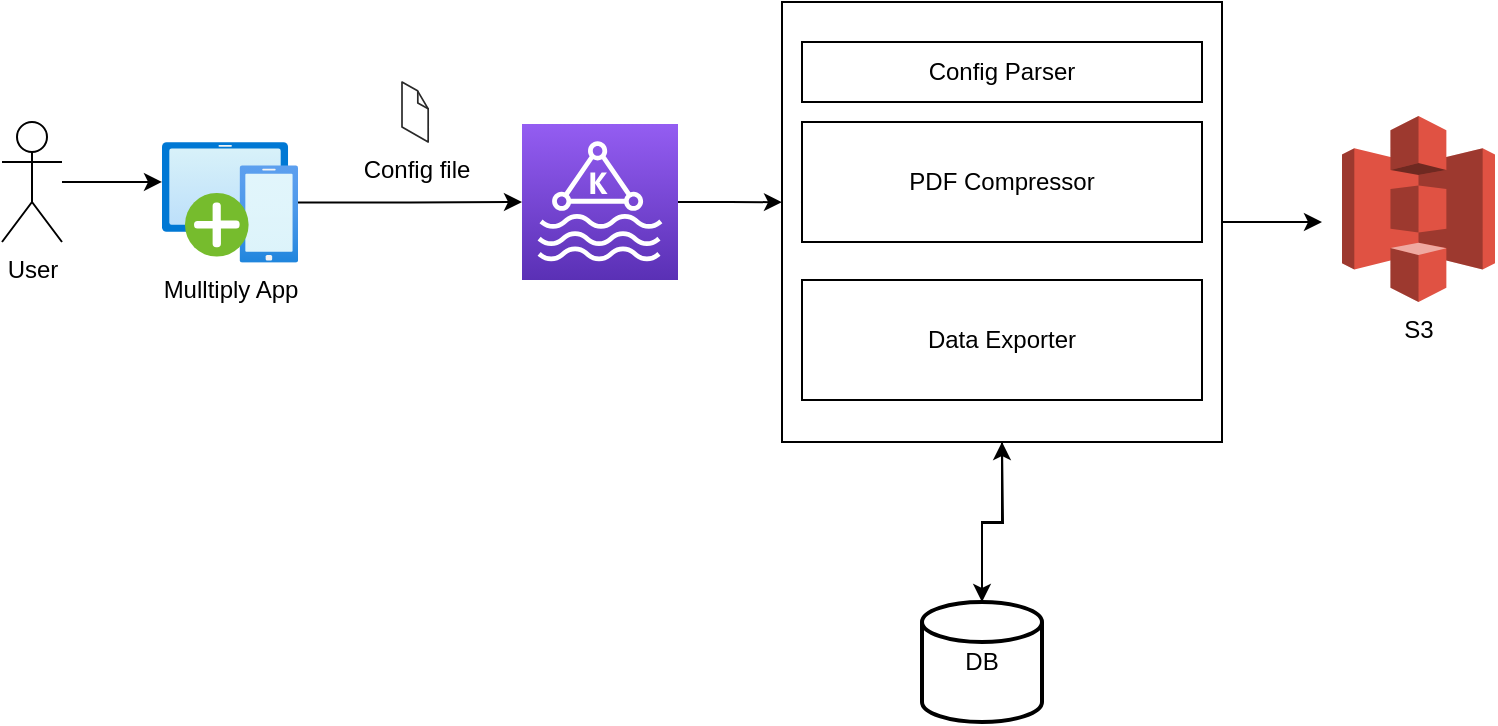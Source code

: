 <mxfile version="20.8.23" type="github">
  <diagram name="Page-1" id="OTYwxpQtHTNmkO2y3ZCm">
    <mxGraphModel dx="954" dy="538" grid="1" gridSize="10" guides="1" tooltips="1" connect="1" arrows="1" fold="1" page="1" pageScale="1" pageWidth="827" pageHeight="1169" math="0" shadow="0">
      <root>
        <mxCell id="0" />
        <mxCell id="1" parent="0" />
        <mxCell id="QPeeUUDpJG21gcW0GNCN-4" style="edgeStyle=orthogonalEdgeStyle;rounded=0;orthogonalLoop=1;jettySize=auto;html=1;entryX=0;entryY=0.331;entryDx=0;entryDy=0;entryPerimeter=0;" edge="1" parent="1" source="QPeeUUDpJG21gcW0GNCN-1" target="QPeeUUDpJG21gcW0GNCN-3">
          <mxGeometry relative="1" as="geometry" />
        </mxCell>
        <mxCell id="QPeeUUDpJG21gcW0GNCN-1" value="User" style="shape=umlActor;verticalLabelPosition=bottom;verticalAlign=top;html=1;outlineConnect=0;" vertex="1" parent="1">
          <mxGeometry x="30" y="220" width="30" height="60" as="geometry" />
        </mxCell>
        <mxCell id="QPeeUUDpJG21gcW0GNCN-5" style="edgeStyle=orthogonalEdgeStyle;rounded=0;orthogonalLoop=1;jettySize=auto;html=1;entryX=0;entryY=0.5;entryDx=0;entryDy=0;entryPerimeter=0;" edge="1" parent="1" source="QPeeUUDpJG21gcW0GNCN-3" target="QPeeUUDpJG21gcW0GNCN-6">
          <mxGeometry relative="1" as="geometry">
            <mxPoint x="230" y="260.2" as="targetPoint" />
          </mxGeometry>
        </mxCell>
        <mxCell id="QPeeUUDpJG21gcW0GNCN-3" value="Mulltiply App" style="aspect=fixed;html=1;points=[];align=center;image;fontSize=12;image=img/lib/azure2/intune/Device_Enrollment.svg;" vertex="1" parent="1">
          <mxGeometry x="110" y="230" width="68" height="60.4" as="geometry" />
        </mxCell>
        <mxCell id="QPeeUUDpJG21gcW0GNCN-13" style="edgeStyle=orthogonalEdgeStyle;rounded=0;orthogonalLoop=1;jettySize=auto;html=1;entryX=0;entryY=0.455;entryDx=0;entryDy=0;entryPerimeter=0;" edge="1" parent="1" source="QPeeUUDpJG21gcW0GNCN-6" target="QPeeUUDpJG21gcW0GNCN-8">
          <mxGeometry relative="1" as="geometry" />
        </mxCell>
        <mxCell id="QPeeUUDpJG21gcW0GNCN-6" value="" style="sketch=0;points=[[0,0,0],[0.25,0,0],[0.5,0,0],[0.75,0,0],[1,0,0],[0,1,0],[0.25,1,0],[0.5,1,0],[0.75,1,0],[1,1,0],[0,0.25,0],[0,0.5,0],[0,0.75,0],[1,0.25,0],[1,0.5,0],[1,0.75,0]];outlineConnect=0;fontColor=#232F3E;gradientColor=#945DF2;gradientDirection=north;fillColor=#5A30B5;strokeColor=#ffffff;dashed=0;verticalLabelPosition=bottom;verticalAlign=top;align=center;html=1;fontSize=12;fontStyle=0;aspect=fixed;shape=mxgraph.aws4.resourceIcon;resIcon=mxgraph.aws4.managed_streaming_for_kafka;" vertex="1" parent="1">
          <mxGeometry x="290" y="221" width="78" height="78" as="geometry" />
        </mxCell>
        <mxCell id="QPeeUUDpJG21gcW0GNCN-7" value="Config file" style="verticalLabelPosition=bottom;html=1;verticalAlign=top;strokeWidth=1;align=center;outlineConnect=0;dashed=0;outlineConnect=0;shape=mxgraph.aws3d.file;aspect=fixed;strokeColor=#292929;" vertex="1" parent="1">
          <mxGeometry x="230" y="200" width="13.09" height="30" as="geometry" />
        </mxCell>
        <mxCell id="QPeeUUDpJG21gcW0GNCN-15" style="edgeStyle=orthogonalEdgeStyle;rounded=0;orthogonalLoop=1;jettySize=auto;html=1;" edge="1" parent="1" source="QPeeUUDpJG21gcW0GNCN-8">
          <mxGeometry relative="1" as="geometry">
            <mxPoint x="690" y="270" as="targetPoint" />
          </mxGeometry>
        </mxCell>
        <mxCell id="QPeeUUDpJG21gcW0GNCN-8" value="" style="whiteSpace=wrap;html=1;aspect=fixed;" vertex="1" parent="1">
          <mxGeometry x="420" y="160" width="220" height="220" as="geometry" />
        </mxCell>
        <mxCell id="QPeeUUDpJG21gcW0GNCN-10" value="Config Parser" style="rounded=0;whiteSpace=wrap;html=1;" vertex="1" parent="1">
          <mxGeometry x="430" y="180" width="200" height="30" as="geometry" />
        </mxCell>
        <mxCell id="QPeeUUDpJG21gcW0GNCN-18" style="edgeStyle=orthogonalEdgeStyle;rounded=0;orthogonalLoop=1;jettySize=auto;html=1;" edge="1" parent="1" target="QPeeUUDpJG21gcW0GNCN-17">
          <mxGeometry relative="1" as="geometry">
            <mxPoint x="530" y="380" as="sourcePoint" />
          </mxGeometry>
        </mxCell>
        <mxCell id="QPeeUUDpJG21gcW0GNCN-11" value="Data Exporter" style="rounded=0;whiteSpace=wrap;html=1;" vertex="1" parent="1">
          <mxGeometry x="430" y="299" width="200" height="60" as="geometry" />
        </mxCell>
        <mxCell id="QPeeUUDpJG21gcW0GNCN-12" value="PDF Compressor" style="rounded=0;whiteSpace=wrap;html=1;" vertex="1" parent="1">
          <mxGeometry x="430" y="220" width="200" height="60" as="geometry" />
        </mxCell>
        <mxCell id="QPeeUUDpJG21gcW0GNCN-14" value="S3" style="outlineConnect=0;dashed=0;verticalLabelPosition=bottom;verticalAlign=top;align=center;html=1;shape=mxgraph.aws3.s3;fillColor=#E05243;gradientColor=none;" vertex="1" parent="1">
          <mxGeometry x="700" y="217" width="76.5" height="93" as="geometry" />
        </mxCell>
        <mxCell id="QPeeUUDpJG21gcW0GNCN-19" style="edgeStyle=orthogonalEdgeStyle;rounded=0;orthogonalLoop=1;jettySize=auto;html=1;" edge="1" parent="1" source="QPeeUUDpJG21gcW0GNCN-17" target="QPeeUUDpJG21gcW0GNCN-8">
          <mxGeometry relative="1" as="geometry" />
        </mxCell>
        <mxCell id="QPeeUUDpJG21gcW0GNCN-17" value="DB" style="strokeWidth=2;html=1;shape=mxgraph.flowchart.database;whiteSpace=wrap;" vertex="1" parent="1">
          <mxGeometry x="490" y="460" width="60" height="60" as="geometry" />
        </mxCell>
      </root>
    </mxGraphModel>
  </diagram>
</mxfile>
